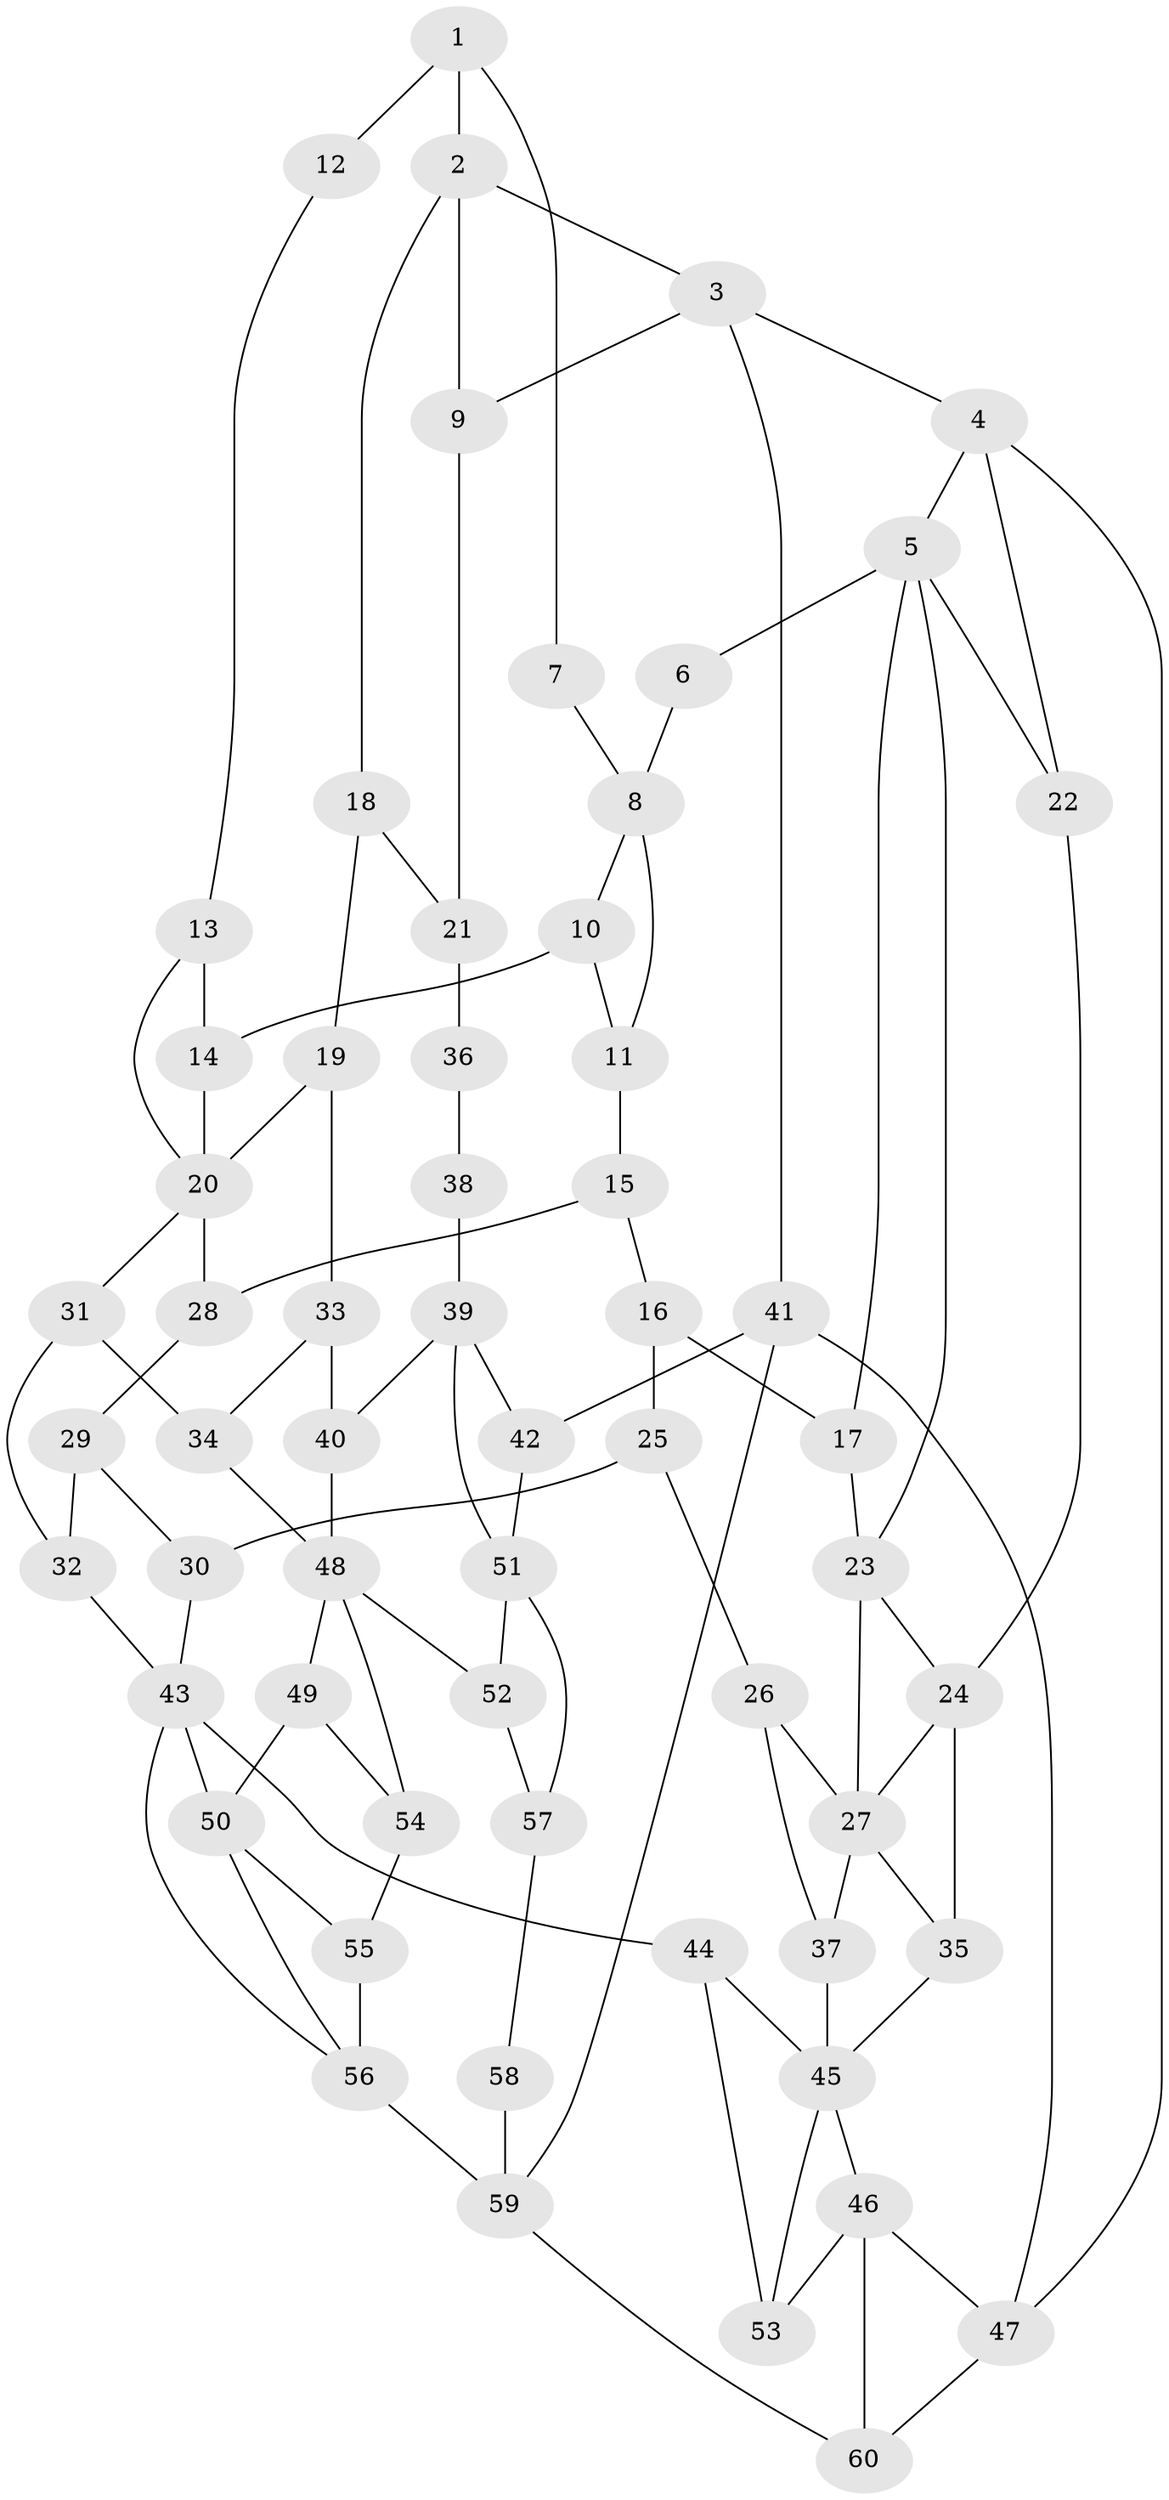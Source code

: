 // original degree distribution, {3: 0.016666666666666666, 4: 0.2833333333333333, 6: 0.26666666666666666, 5: 0.43333333333333335}
// Generated by graph-tools (version 1.1) at 2025/38/03/09/25 02:38:42]
// undirected, 60 vertices, 100 edges
graph export_dot {
graph [start="1"]
  node [color=gray90,style=filled];
  1;
  2;
  3;
  4;
  5;
  6;
  7;
  8;
  9;
  10;
  11;
  12;
  13;
  14;
  15;
  16;
  17;
  18;
  19;
  20;
  21;
  22;
  23;
  24;
  25;
  26;
  27;
  28;
  29;
  30;
  31;
  32;
  33;
  34;
  35;
  36;
  37;
  38;
  39;
  40;
  41;
  42;
  43;
  44;
  45;
  46;
  47;
  48;
  49;
  50;
  51;
  52;
  53;
  54;
  55;
  56;
  57;
  58;
  59;
  60;
  1 -- 2 [weight=2.0];
  1 -- 7 [weight=1.0];
  1 -- 12 [weight=2.0];
  2 -- 3 [weight=1.0];
  2 -- 9 [weight=2.0];
  2 -- 18 [weight=1.0];
  3 -- 4 [weight=1.0];
  3 -- 9 [weight=1.0];
  3 -- 41 [weight=1.0];
  4 -- 5 [weight=1.0];
  4 -- 22 [weight=1.0];
  4 -- 47 [weight=1.0];
  5 -- 6 [weight=2.0];
  5 -- 17 [weight=1.0];
  5 -- 22 [weight=1.0];
  5 -- 23 [weight=1.0];
  6 -- 8 [weight=2.0];
  7 -- 8 [weight=2.0];
  8 -- 10 [weight=1.0];
  8 -- 11 [weight=1.0];
  9 -- 21 [weight=2.0];
  10 -- 11 [weight=1.0];
  10 -- 14 [weight=1.0];
  11 -- 15 [weight=1.0];
  12 -- 13 [weight=1.0];
  13 -- 14 [weight=1.0];
  13 -- 20 [weight=1.0];
  14 -- 20 [weight=1.0];
  15 -- 16 [weight=1.0];
  15 -- 28 [weight=1.0];
  16 -- 17 [weight=1.0];
  16 -- 25 [weight=1.0];
  17 -- 23 [weight=1.0];
  18 -- 19 [weight=2.0];
  18 -- 21 [weight=2.0];
  19 -- 20 [weight=2.0];
  19 -- 33 [weight=1.0];
  20 -- 28 [weight=1.0];
  20 -- 31 [weight=1.0];
  21 -- 36 [weight=2.0];
  22 -- 24 [weight=2.0];
  23 -- 24 [weight=1.0];
  23 -- 27 [weight=1.0];
  24 -- 27 [weight=1.0];
  24 -- 35 [weight=1.0];
  25 -- 26 [weight=1.0];
  25 -- 30 [weight=1.0];
  26 -- 27 [weight=1.0];
  26 -- 37 [weight=1.0];
  27 -- 35 [weight=2.0];
  27 -- 37 [weight=1.0];
  28 -- 29 [weight=1.0];
  29 -- 30 [weight=1.0];
  29 -- 32 [weight=1.0];
  30 -- 43 [weight=1.0];
  31 -- 32 [weight=1.0];
  31 -- 34 [weight=1.0];
  32 -- 43 [weight=1.0];
  33 -- 34 [weight=1.0];
  33 -- 40 [weight=1.0];
  34 -- 48 [weight=1.0];
  35 -- 45 [weight=1.0];
  36 -- 38 [weight=1.0];
  37 -- 45 [weight=1.0];
  38 -- 39 [weight=2.0];
  39 -- 40 [weight=1.0];
  39 -- 42 [weight=1.0];
  39 -- 51 [weight=1.0];
  40 -- 48 [weight=1.0];
  41 -- 42 [weight=1.0];
  41 -- 47 [weight=1.0];
  41 -- 59 [weight=1.0];
  42 -- 51 [weight=1.0];
  43 -- 44 [weight=2.0];
  43 -- 50 [weight=1.0];
  43 -- 56 [weight=1.0];
  44 -- 45 [weight=1.0];
  44 -- 53 [weight=2.0];
  45 -- 46 [weight=1.0];
  45 -- 53 [weight=1.0];
  46 -- 47 [weight=1.0];
  46 -- 53 [weight=3.0];
  46 -- 60 [weight=1.0];
  47 -- 60 [weight=1.0];
  48 -- 49 [weight=1.0];
  48 -- 52 [weight=2.0];
  48 -- 54 [weight=1.0];
  49 -- 50 [weight=1.0];
  49 -- 54 [weight=1.0];
  50 -- 55 [weight=1.0];
  50 -- 56 [weight=1.0];
  51 -- 52 [weight=1.0];
  51 -- 57 [weight=1.0];
  52 -- 57 [weight=1.0];
  54 -- 55 [weight=1.0];
  55 -- 56 [weight=1.0];
  56 -- 59 [weight=2.0];
  57 -- 58 [weight=1.0];
  58 -- 59 [weight=2.0];
  59 -- 60 [weight=1.0];
}

